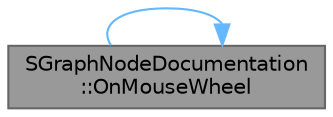 digraph "SGraphNodeDocumentation::OnMouseWheel"
{
 // INTERACTIVE_SVG=YES
 // LATEX_PDF_SIZE
  bgcolor="transparent";
  edge [fontname=Helvetica,fontsize=10,labelfontname=Helvetica,labelfontsize=10];
  node [fontname=Helvetica,fontsize=10,shape=box,height=0.2,width=0.4];
  rankdir="LR";
  Node1 [id="Node000001",label="SGraphNodeDocumentation\l::OnMouseWheel",height=0.2,width=0.4,color="gray40", fillcolor="grey60", style="filled", fontcolor="black",tooltip="Called when the mouse wheel is spun."];
  Node1 -> Node1 [id="edge1_Node000001_Node000001",color="steelblue1",style="solid",tooltip=" "];
}
